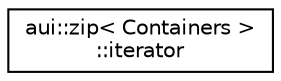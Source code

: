digraph "Graphical Class Hierarchy"
{
 // LATEX_PDF_SIZE
  edge [fontname="Helvetica",fontsize="10",labelfontname="Helvetica",labelfontsize="10"];
  node [fontname="Helvetica",fontsize="10",shape=record];
  rankdir="LR";
  Node0 [label="aui::zip\< Containers \>\l::iterator",height=0.2,width=0.4,color="black", fillcolor="white", style="filled",URL="$structaui_1_1zip_1_1iterator.html",tooltip=" "];
}
